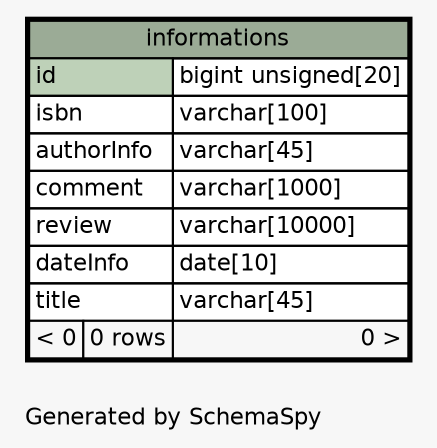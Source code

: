 // dot null on Windows 7 6.1
// SchemaSpy rev 590
digraph "oneDegreeRelationshipsDiagram" {
  graph [
    rankdir="RL"
    bgcolor="#f7f7f7"
    label="\nGenerated by SchemaSpy"
    labeljust="l"
    nodesep="0.18"
    ranksep="0.46"
    fontname="Helvetica"
    fontsize="11"
  ];
  node [
    fontname="Helvetica"
    fontsize="11"
    shape="plaintext"
  ];
  edge [
    arrowsize="0.8"
  ];
  "informations" [
    label=<
    <TABLE BORDER="2" CELLBORDER="1" CELLSPACING="0" BGCOLOR="#ffffff">
      <TR><TD COLSPAN="3" BGCOLOR="#9bab96" ALIGN="CENTER">informations</TD></TR>
      <TR><TD PORT="id" COLSPAN="2" BGCOLOR="#bed1b8" ALIGN="LEFT">id</TD><TD PORT="id.type" ALIGN="LEFT">bigint unsigned[20]</TD></TR>
      <TR><TD PORT="isbn" COLSPAN="2" ALIGN="LEFT">isbn</TD><TD PORT="isbn.type" ALIGN="LEFT">varchar[100]</TD></TR>
      <TR><TD PORT="authorInfo" COLSPAN="2" ALIGN="LEFT">authorInfo</TD><TD PORT="authorInfo.type" ALIGN="LEFT">varchar[45]</TD></TR>
      <TR><TD PORT="comment" COLSPAN="2" ALIGN="LEFT">comment</TD><TD PORT="comment.type" ALIGN="LEFT">varchar[1000]</TD></TR>
      <TR><TD PORT="review" COLSPAN="2" ALIGN="LEFT">review</TD><TD PORT="review.type" ALIGN="LEFT">varchar[10000]</TD></TR>
      <TR><TD PORT="dateInfo" COLSPAN="2" ALIGN="LEFT">dateInfo</TD><TD PORT="dateInfo.type" ALIGN="LEFT">date[10]</TD></TR>
      <TR><TD PORT="title" COLSPAN="2" ALIGN="LEFT">title</TD><TD PORT="title.type" ALIGN="LEFT">varchar[45]</TD></TR>
      <TR><TD ALIGN="LEFT" BGCOLOR="#f7f7f7">&lt; 0</TD><TD ALIGN="RIGHT" BGCOLOR="#f7f7f7">0 rows</TD><TD ALIGN="RIGHT" BGCOLOR="#f7f7f7">0 &gt;</TD></TR>
    </TABLE>>
    URL="informations.html"
    tooltip="informations"
  ];
}
